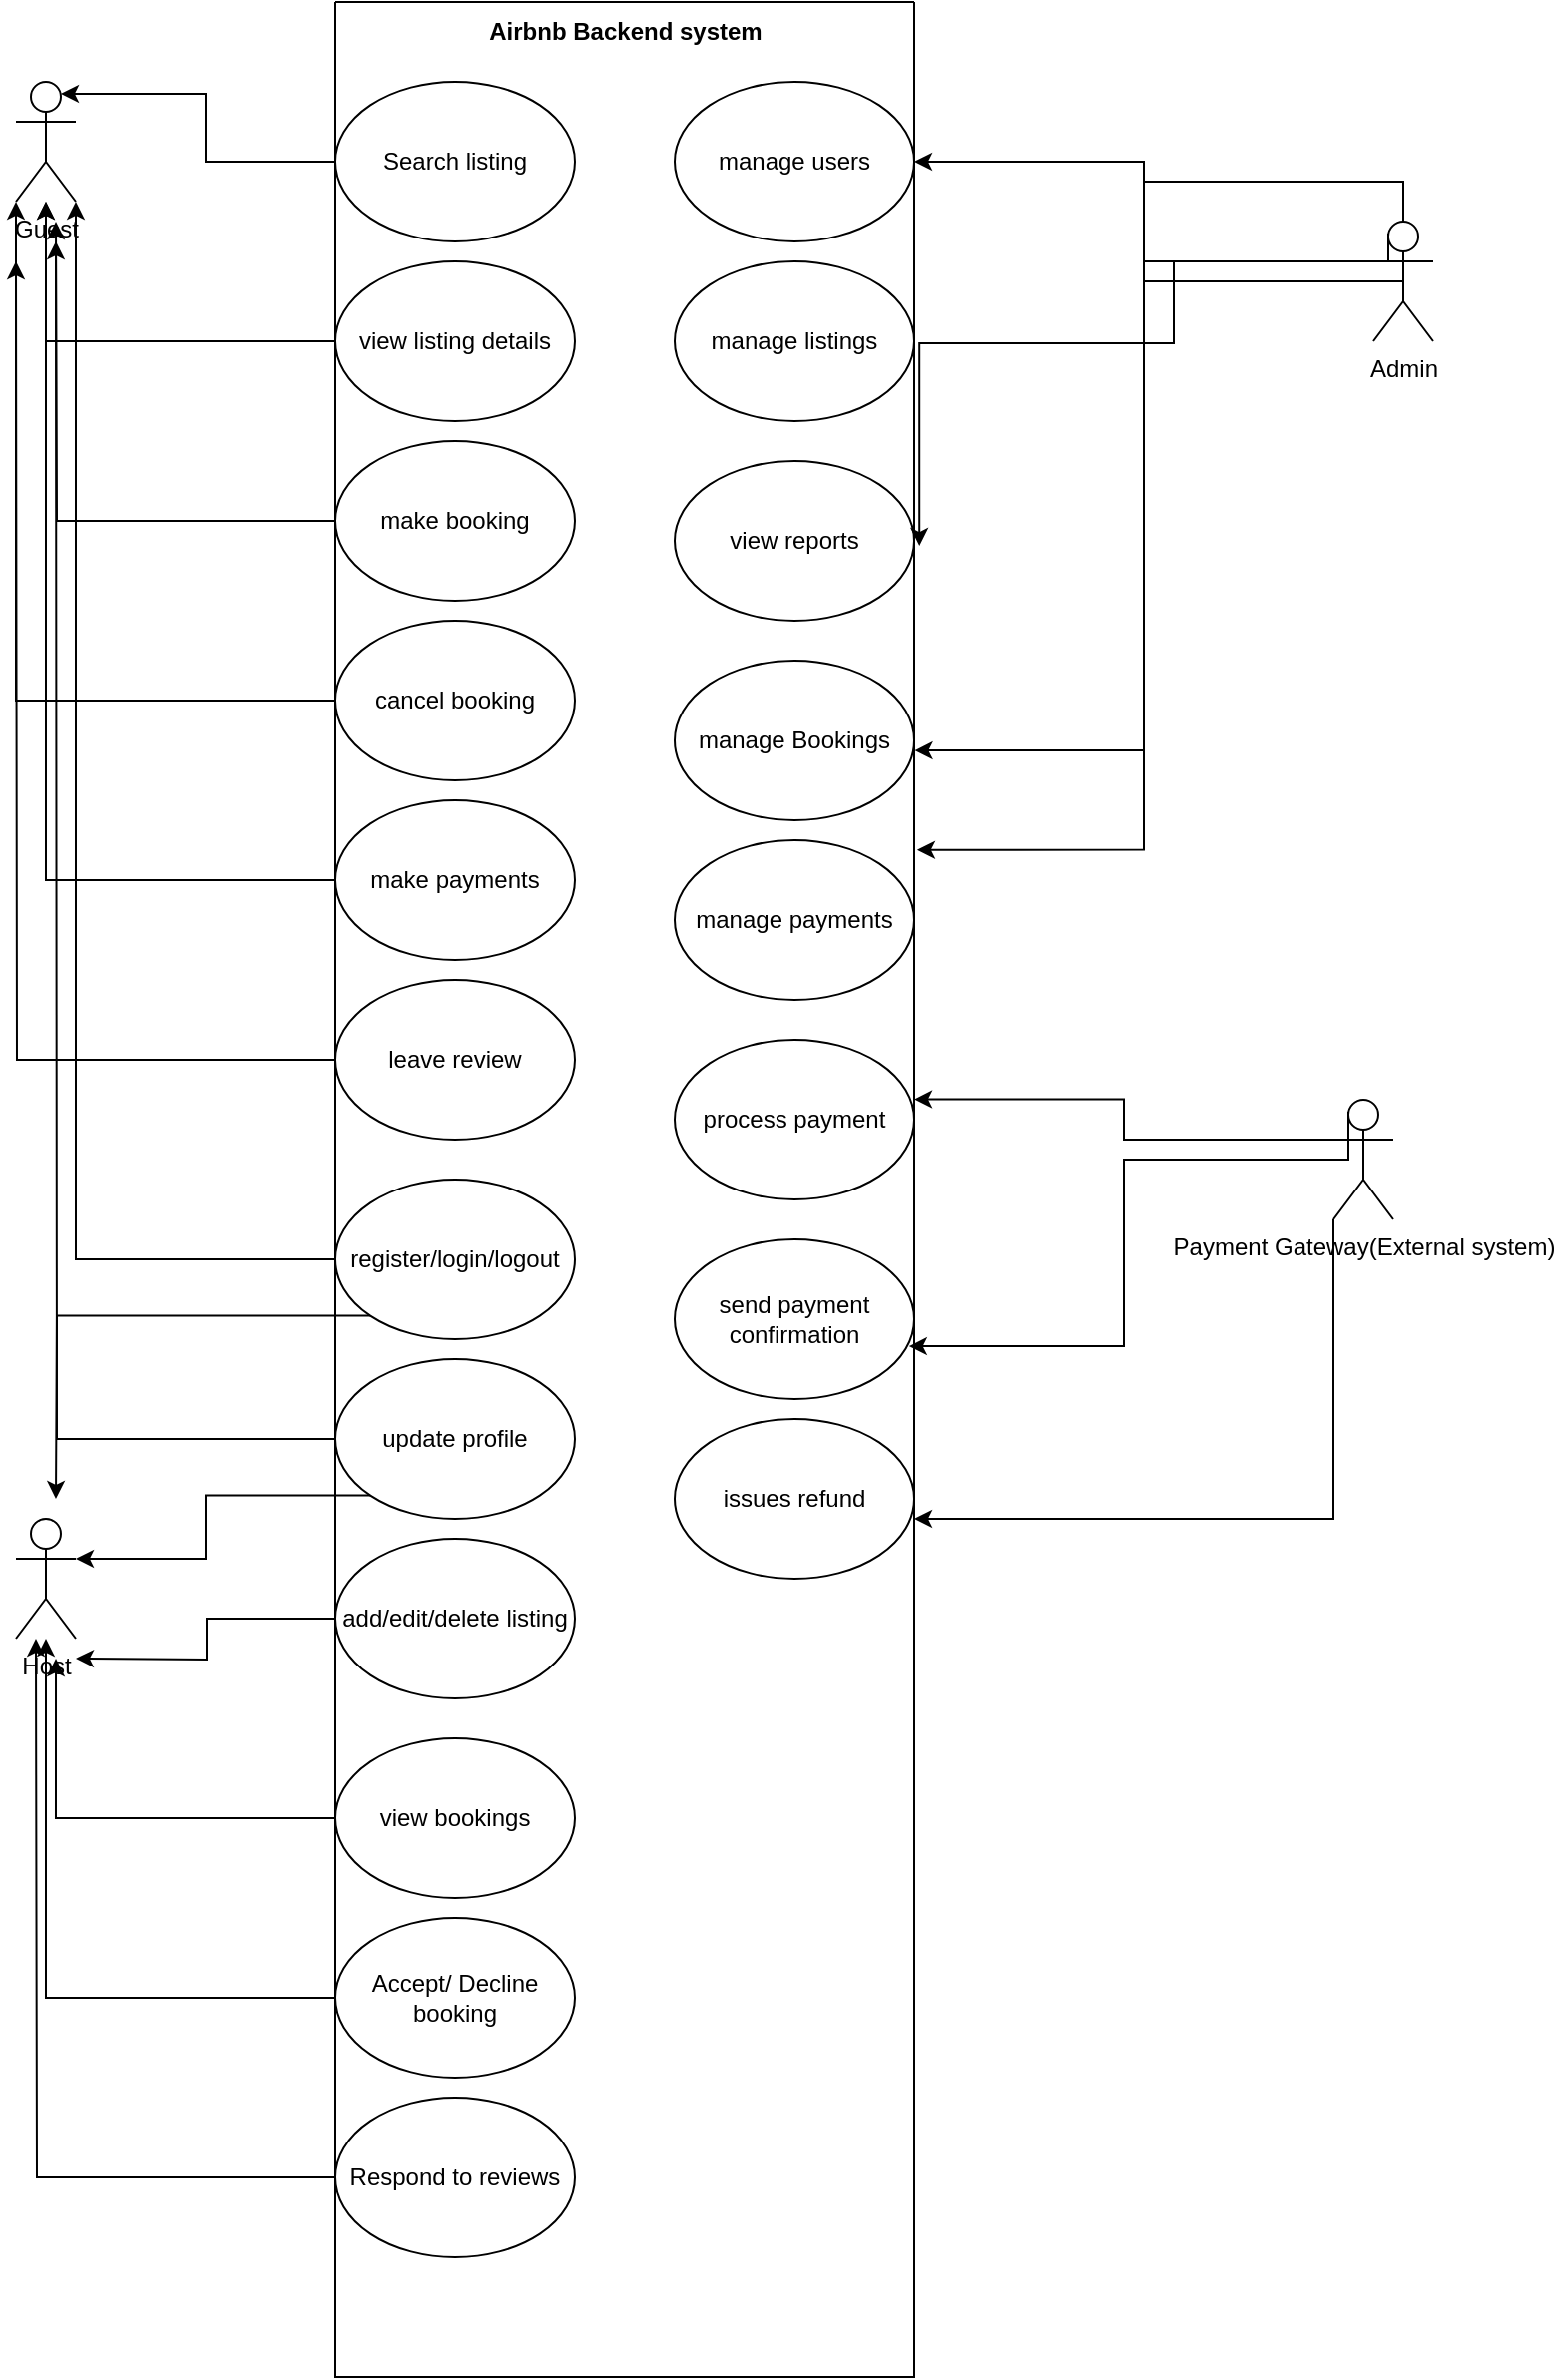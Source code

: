 <mxfile version="27.1.6">
  <diagram name="Page-1" id="QGSndoCz0c_UD8kTjIh7">
    <mxGraphModel dx="689" dy="580" grid="1" gridSize="10" guides="1" tooltips="1" connect="1" arrows="1" fold="1" page="1" pageScale="1" pageWidth="850" pageHeight="1100" math="0" shadow="0">
      <root>
        <mxCell id="0" />
        <mxCell id="1" parent="0" />
        <mxCell id="wAkDLAA1KfVmWwrZRg8X-2" value="" style="swimlane;startSize=0;" parent="1" vertex="1">
          <mxGeometry x="210" y="120" width="290" height="1190" as="geometry" />
        </mxCell>
        <mxCell id="wAkDLAA1KfVmWwrZRg8X-3" value="&lt;b&gt;Airbnb Backend system&lt;/b&gt;" style="text;html=1;align=center;verticalAlign=middle;resizable=0;points=[];autosize=1;strokeColor=none;fillColor=none;" parent="wAkDLAA1KfVmWwrZRg8X-2" vertex="1">
          <mxGeometry x="65" width="160" height="30" as="geometry" />
        </mxCell>
        <mxCell id="wAkDLAA1KfVmWwrZRg8X-4" value="Search listing" style="ellipse;whiteSpace=wrap;html=1;" parent="wAkDLAA1KfVmWwrZRg8X-2" vertex="1">
          <mxGeometry y="40" width="120" height="80" as="geometry" />
        </mxCell>
        <mxCell id="wAkDLAA1KfVmWwrZRg8X-5" value="view listing details" style="ellipse;whiteSpace=wrap;html=1;" parent="wAkDLAA1KfVmWwrZRg8X-2" vertex="1">
          <mxGeometry y="130" width="120" height="80" as="geometry" />
        </mxCell>
        <mxCell id="wAkDLAA1KfVmWwrZRg8X-6" value="manage users" style="ellipse;whiteSpace=wrap;html=1;" parent="wAkDLAA1KfVmWwrZRg8X-2" vertex="1">
          <mxGeometry x="170" y="40" width="120" height="80" as="geometry" />
        </mxCell>
        <mxCell id="wAkDLAA1KfVmWwrZRg8X-7" value="manage listings" style="ellipse;whiteSpace=wrap;html=1;" parent="wAkDLAA1KfVmWwrZRg8X-2" vertex="1">
          <mxGeometry x="170" y="130" width="120" height="80" as="geometry" />
        </mxCell>
        <mxCell id="hJYtEqxGo61rZ7bhVDWF-14" style="edgeStyle=orthogonalEdgeStyle;rounded=0;orthogonalLoop=1;jettySize=auto;html=1;exitX=0;exitY=0.5;exitDx=0;exitDy=0;" edge="1" parent="wAkDLAA1KfVmWwrZRg8X-2" source="wAkDLAA1KfVmWwrZRg8X-8">
          <mxGeometry relative="1" as="geometry">
            <mxPoint x="-140" y="110" as="targetPoint" />
          </mxGeometry>
        </mxCell>
        <mxCell id="wAkDLAA1KfVmWwrZRg8X-8" value="make booking" style="ellipse;whiteSpace=wrap;html=1;" parent="wAkDLAA1KfVmWwrZRg8X-2" vertex="1">
          <mxGeometry y="220" width="120" height="80" as="geometry" />
        </mxCell>
        <mxCell id="wAkDLAA1KfVmWwrZRg8X-9" value="manage Bookings" style="ellipse;whiteSpace=wrap;html=1;" parent="wAkDLAA1KfVmWwrZRg8X-2" vertex="1">
          <mxGeometry x="170" y="330" width="120" height="80" as="geometry" />
        </mxCell>
        <mxCell id="wAkDLAA1KfVmWwrZRg8X-10" value="manage payments" style="ellipse;whiteSpace=wrap;html=1;" parent="wAkDLAA1KfVmWwrZRg8X-2" vertex="1">
          <mxGeometry x="170" y="420" width="120" height="80" as="geometry" />
        </mxCell>
        <mxCell id="wAkDLAA1KfVmWwrZRg8X-11" value="cancel booking" style="ellipse;whiteSpace=wrap;html=1;" parent="wAkDLAA1KfVmWwrZRg8X-2" vertex="1">
          <mxGeometry y="310" width="120" height="80" as="geometry" />
        </mxCell>
        <mxCell id="wAkDLAA1KfVmWwrZRg8X-12" value="make payments" style="ellipse;whiteSpace=wrap;html=1;" parent="wAkDLAA1KfVmWwrZRg8X-2" vertex="1">
          <mxGeometry y="400" width="120" height="80" as="geometry" />
        </mxCell>
        <mxCell id="wAkDLAA1KfVmWwrZRg8X-34" value="view reports" style="ellipse;whiteSpace=wrap;html=1;" parent="wAkDLAA1KfVmWwrZRg8X-2" vertex="1">
          <mxGeometry x="170" y="230" width="120" height="80" as="geometry" />
        </mxCell>
        <mxCell id="wAkDLAA1KfVmWwrZRg8X-42" value="process payment" style="ellipse;whiteSpace=wrap;html=1;" parent="wAkDLAA1KfVmWwrZRg8X-2" vertex="1">
          <mxGeometry x="170" y="520" width="120" height="80" as="geometry" />
        </mxCell>
        <mxCell id="wAkDLAA1KfVmWwrZRg8X-43" value="send payment confirmation" style="ellipse;whiteSpace=wrap;html=1;" parent="wAkDLAA1KfVmWwrZRg8X-2" vertex="1">
          <mxGeometry x="170" y="620" width="120" height="80" as="geometry" />
        </mxCell>
        <mxCell id="wAkDLAA1KfVmWwrZRg8X-44" value="issues refund" style="ellipse;whiteSpace=wrap;html=1;" parent="wAkDLAA1KfVmWwrZRg8X-2" vertex="1">
          <mxGeometry x="170" y="710" width="120" height="80" as="geometry" />
        </mxCell>
        <mxCell id="hJYtEqxGo61rZ7bhVDWF-17" style="edgeStyle=orthogonalEdgeStyle;rounded=0;orthogonalLoop=1;jettySize=auto;html=1;exitX=0;exitY=0.5;exitDx=0;exitDy=0;" edge="1" parent="wAkDLAA1KfVmWwrZRg8X-2" source="hJYtEqxGo61rZ7bhVDWF-1">
          <mxGeometry relative="1" as="geometry">
            <mxPoint x="-160" y="130" as="targetPoint" />
          </mxGeometry>
        </mxCell>
        <mxCell id="hJYtEqxGo61rZ7bhVDWF-1" value="leave review" style="ellipse;whiteSpace=wrap;html=1;" vertex="1" parent="wAkDLAA1KfVmWwrZRg8X-2">
          <mxGeometry y="490" width="120" height="80" as="geometry" />
        </mxCell>
        <mxCell id="hJYtEqxGo61rZ7bhVDWF-19" style="edgeStyle=orthogonalEdgeStyle;rounded=0;orthogonalLoop=1;jettySize=auto;html=1;exitX=0;exitY=0.5;exitDx=0;exitDy=0;" edge="1" parent="wAkDLAA1KfVmWwrZRg8X-2" source="hJYtEqxGo61rZ7bhVDWF-4">
          <mxGeometry relative="1" as="geometry">
            <mxPoint x="-140" y="120" as="targetPoint" />
          </mxGeometry>
        </mxCell>
        <mxCell id="hJYtEqxGo61rZ7bhVDWF-4" value="update profile" style="ellipse;whiteSpace=wrap;html=1;" vertex="1" parent="wAkDLAA1KfVmWwrZRg8X-2">
          <mxGeometry y="680" width="120" height="80" as="geometry" />
        </mxCell>
        <mxCell id="hJYtEqxGo61rZ7bhVDWF-20" style="edgeStyle=orthogonalEdgeStyle;rounded=0;orthogonalLoop=1;jettySize=auto;html=1;exitX=0;exitY=1;exitDx=0;exitDy=0;" edge="1" parent="wAkDLAA1KfVmWwrZRg8X-2" source="hJYtEqxGo61rZ7bhVDWF-3">
          <mxGeometry relative="1" as="geometry">
            <mxPoint x="-140" y="750" as="targetPoint" />
          </mxGeometry>
        </mxCell>
        <mxCell id="hJYtEqxGo61rZ7bhVDWF-3" value="register/login/logout" style="ellipse;whiteSpace=wrap;html=1;" vertex="1" parent="wAkDLAA1KfVmWwrZRg8X-2">
          <mxGeometry y="590" width="120" height="80" as="geometry" />
        </mxCell>
        <mxCell id="hJYtEqxGo61rZ7bhVDWF-22" style="edgeStyle=orthogonalEdgeStyle;rounded=0;orthogonalLoop=1;jettySize=auto;html=1;exitX=0;exitY=0.5;exitDx=0;exitDy=0;" edge="1" parent="wAkDLAA1KfVmWwrZRg8X-2" source="hJYtEqxGo61rZ7bhVDWF-5">
          <mxGeometry relative="1" as="geometry">
            <mxPoint x="-130" y="830" as="targetPoint" />
          </mxGeometry>
        </mxCell>
        <mxCell id="hJYtEqxGo61rZ7bhVDWF-5" value="add/edit/delete listing" style="ellipse;whiteSpace=wrap;html=1;" vertex="1" parent="wAkDLAA1KfVmWwrZRg8X-2">
          <mxGeometry y="770" width="120" height="80" as="geometry" />
        </mxCell>
        <mxCell id="hJYtEqxGo61rZ7bhVDWF-6" value="view bookings" style="ellipse;whiteSpace=wrap;html=1;" vertex="1" parent="wAkDLAA1KfVmWwrZRg8X-2">
          <mxGeometry y="870" width="120" height="80" as="geometry" />
        </mxCell>
        <mxCell id="hJYtEqxGo61rZ7bhVDWF-7" value="Accept/ Decline booking" style="ellipse;whiteSpace=wrap;html=1;" vertex="1" parent="wAkDLAA1KfVmWwrZRg8X-2">
          <mxGeometry y="960" width="120" height="80" as="geometry" />
        </mxCell>
        <mxCell id="hJYtEqxGo61rZ7bhVDWF-25" style="edgeStyle=orthogonalEdgeStyle;rounded=0;orthogonalLoop=1;jettySize=auto;html=1;exitX=0;exitY=0.5;exitDx=0;exitDy=0;" edge="1" parent="wAkDLAA1KfVmWwrZRg8X-2" source="hJYtEqxGo61rZ7bhVDWF-10">
          <mxGeometry relative="1" as="geometry">
            <mxPoint x="-150" y="820" as="targetPoint" />
          </mxGeometry>
        </mxCell>
        <mxCell id="hJYtEqxGo61rZ7bhVDWF-10" value="Respond to reviews" style="ellipse;whiteSpace=wrap;html=1;" vertex="1" parent="wAkDLAA1KfVmWwrZRg8X-2">
          <mxGeometry y="1050" width="120" height="80" as="geometry" />
        </mxCell>
        <mxCell id="wAkDLAA1KfVmWwrZRg8X-13" value="Guest" style="shape=umlActor;verticalLabelPosition=bottom;verticalAlign=top;html=1;outlineConnect=0;" parent="1" vertex="1">
          <mxGeometry x="50" y="160" width="30" height="60" as="geometry" />
        </mxCell>
        <mxCell id="wAkDLAA1KfVmWwrZRg8X-15" value="Host" style="shape=umlActor;verticalLabelPosition=bottom;verticalAlign=top;html=1;outlineConnect=0;" parent="1" vertex="1">
          <mxGeometry x="50" y="880" width="30" height="60" as="geometry" />
        </mxCell>
        <mxCell id="wAkDLAA1KfVmWwrZRg8X-36" style="edgeStyle=orthogonalEdgeStyle;rounded=0;orthogonalLoop=1;jettySize=auto;html=1;exitX=0;exitY=0.333;exitDx=0;exitDy=0;exitPerimeter=0;entryX=1;entryY=0.5;entryDx=0;entryDy=0;" parent="1" source="wAkDLAA1KfVmWwrZRg8X-35" target="wAkDLAA1KfVmWwrZRg8X-6" edge="1">
          <mxGeometry relative="1" as="geometry" />
        </mxCell>
        <mxCell id="wAkDLAA1KfVmWwrZRg8X-40" style="edgeStyle=orthogonalEdgeStyle;rounded=0;orthogonalLoop=1;jettySize=auto;html=1;exitX=0.5;exitY=0;exitDx=0;exitDy=0;exitPerimeter=0;entryX=1.002;entryY=0.563;entryDx=0;entryDy=0;entryPerimeter=0;" parent="1" source="wAkDLAA1KfVmWwrZRg8X-35" target="wAkDLAA1KfVmWwrZRg8X-9" edge="1">
          <mxGeometry relative="1" as="geometry" />
        </mxCell>
        <mxCell id="wAkDLAA1KfVmWwrZRg8X-35" value="Admin" style="shape=umlActor;verticalLabelPosition=bottom;verticalAlign=top;html=1;outlineConnect=0;" parent="1" vertex="1">
          <mxGeometry x="730" y="230" width="30" height="60" as="geometry" />
        </mxCell>
        <mxCell id="wAkDLAA1KfVmWwrZRg8X-37" style="edgeStyle=orthogonalEdgeStyle;rounded=0;orthogonalLoop=1;jettySize=auto;html=1;exitX=0.25;exitY=0.1;exitDx=0;exitDy=0;exitPerimeter=0;entryX=1.009;entryY=0.229;entryDx=0;entryDy=0;entryPerimeter=0;" parent="1" source="wAkDLAA1KfVmWwrZRg8X-35" target="wAkDLAA1KfVmWwrZRg8X-2" edge="1">
          <mxGeometry relative="1" as="geometry">
            <Array as="points">
              <mxPoint x="738" y="250" />
              <mxPoint x="630" y="250" />
              <mxPoint x="630" y="291" />
            </Array>
          </mxGeometry>
        </mxCell>
        <mxCell id="wAkDLAA1KfVmWwrZRg8X-39" style="edgeStyle=orthogonalEdgeStyle;rounded=0;orthogonalLoop=1;jettySize=auto;html=1;exitX=0.5;exitY=0.5;exitDx=0;exitDy=0;exitPerimeter=0;entryX=1.005;entryY=0.357;entryDx=0;entryDy=0;entryPerimeter=0;" parent="1" source="wAkDLAA1KfVmWwrZRg8X-35" target="wAkDLAA1KfVmWwrZRg8X-2" edge="1">
          <mxGeometry relative="1" as="geometry" />
        </mxCell>
        <mxCell id="wAkDLAA1KfVmWwrZRg8X-45" value="Payment Gateway(External system)" style="shape=umlActor;verticalLabelPosition=bottom;verticalAlign=top;html=1;outlineConnect=0;" parent="1" vertex="1">
          <mxGeometry x="710" y="670" width="30" height="60" as="geometry" />
        </mxCell>
        <mxCell id="wAkDLAA1KfVmWwrZRg8X-48" style="edgeStyle=orthogonalEdgeStyle;rounded=0;orthogonalLoop=1;jettySize=auto;html=1;exitX=0;exitY=1;exitDx=0;exitDy=0;exitPerimeter=0;entryX=1;entryY=0.625;entryDx=0;entryDy=0;entryPerimeter=0;" parent="1" source="wAkDLAA1KfVmWwrZRg8X-45" target="wAkDLAA1KfVmWwrZRg8X-44" edge="1">
          <mxGeometry relative="1" as="geometry" />
        </mxCell>
        <mxCell id="hJYtEqxGo61rZ7bhVDWF-8" style="edgeStyle=orthogonalEdgeStyle;rounded=0;orthogonalLoop=1;jettySize=auto;html=1;exitX=0;exitY=0.333;exitDx=0;exitDy=0;exitPerimeter=0;entryX=1;entryY=0.462;entryDx=0;entryDy=0;entryPerimeter=0;" edge="1" parent="1" source="wAkDLAA1KfVmWwrZRg8X-45" target="wAkDLAA1KfVmWwrZRg8X-2">
          <mxGeometry relative="1" as="geometry" />
        </mxCell>
        <mxCell id="hJYtEqxGo61rZ7bhVDWF-9" style="edgeStyle=orthogonalEdgeStyle;rounded=0;orthogonalLoop=1;jettySize=auto;html=1;exitX=0.25;exitY=0.1;exitDx=0;exitDy=0;exitPerimeter=0;entryX=0.991;entryY=0.566;entryDx=0;entryDy=0;entryPerimeter=0;" edge="1" parent="1" source="wAkDLAA1KfVmWwrZRg8X-45" target="wAkDLAA1KfVmWwrZRg8X-2">
          <mxGeometry relative="1" as="geometry">
            <Array as="points">
              <mxPoint x="718" y="700" />
              <mxPoint x="605" y="700" />
              <mxPoint x="605" y="793" />
            </Array>
          </mxGeometry>
        </mxCell>
        <mxCell id="hJYtEqxGo61rZ7bhVDWF-12" style="edgeStyle=orthogonalEdgeStyle;rounded=0;orthogonalLoop=1;jettySize=auto;html=1;exitX=0;exitY=0.5;exitDx=0;exitDy=0;entryX=0.75;entryY=0.1;entryDx=0;entryDy=0;entryPerimeter=0;" edge="1" parent="1" source="wAkDLAA1KfVmWwrZRg8X-4" target="wAkDLAA1KfVmWwrZRg8X-13">
          <mxGeometry relative="1" as="geometry" />
        </mxCell>
        <mxCell id="hJYtEqxGo61rZ7bhVDWF-13" style="edgeStyle=orthogonalEdgeStyle;rounded=0;orthogonalLoop=1;jettySize=auto;html=1;exitX=0;exitY=0.5;exitDx=0;exitDy=0;" edge="1" parent="1" source="wAkDLAA1KfVmWwrZRg8X-5" target="wAkDLAA1KfVmWwrZRg8X-13">
          <mxGeometry relative="1" as="geometry" />
        </mxCell>
        <mxCell id="hJYtEqxGo61rZ7bhVDWF-15" style="edgeStyle=orthogonalEdgeStyle;rounded=0;orthogonalLoop=1;jettySize=auto;html=1;entryX=0;entryY=1;entryDx=0;entryDy=0;entryPerimeter=0;" edge="1" parent="1" source="wAkDLAA1KfVmWwrZRg8X-11" target="wAkDLAA1KfVmWwrZRg8X-13">
          <mxGeometry relative="1" as="geometry" />
        </mxCell>
        <mxCell id="hJYtEqxGo61rZ7bhVDWF-16" style="edgeStyle=orthogonalEdgeStyle;rounded=0;orthogonalLoop=1;jettySize=auto;html=1;exitX=0;exitY=0.5;exitDx=0;exitDy=0;" edge="1" parent="1" source="wAkDLAA1KfVmWwrZRg8X-12" target="wAkDLAA1KfVmWwrZRg8X-13">
          <mxGeometry relative="1" as="geometry" />
        </mxCell>
        <mxCell id="hJYtEqxGo61rZ7bhVDWF-18" style="edgeStyle=orthogonalEdgeStyle;rounded=0;orthogonalLoop=1;jettySize=auto;html=1;exitX=0;exitY=0.5;exitDx=0;exitDy=0;entryX=1;entryY=1;entryDx=0;entryDy=0;entryPerimeter=0;" edge="1" parent="1" source="hJYtEqxGo61rZ7bhVDWF-3" target="wAkDLAA1KfVmWwrZRg8X-13">
          <mxGeometry relative="1" as="geometry" />
        </mxCell>
        <mxCell id="hJYtEqxGo61rZ7bhVDWF-21" style="edgeStyle=orthogonalEdgeStyle;rounded=0;orthogonalLoop=1;jettySize=auto;html=1;exitX=0;exitY=1;exitDx=0;exitDy=0;entryX=1;entryY=0.333;entryDx=0;entryDy=0;entryPerimeter=0;" edge="1" parent="1" source="hJYtEqxGo61rZ7bhVDWF-4" target="wAkDLAA1KfVmWwrZRg8X-15">
          <mxGeometry relative="1" as="geometry" />
        </mxCell>
        <mxCell id="hJYtEqxGo61rZ7bhVDWF-23" style="edgeStyle=orthogonalEdgeStyle;rounded=0;orthogonalLoop=1;jettySize=auto;html=1;entryX=0.667;entryY=1.167;entryDx=0;entryDy=0;entryPerimeter=0;" edge="1" parent="1" source="hJYtEqxGo61rZ7bhVDWF-6" target="wAkDLAA1KfVmWwrZRg8X-15">
          <mxGeometry relative="1" as="geometry" />
        </mxCell>
        <mxCell id="hJYtEqxGo61rZ7bhVDWF-24" style="edgeStyle=orthogonalEdgeStyle;rounded=0;orthogonalLoop=1;jettySize=auto;html=1;exitX=0;exitY=0.5;exitDx=0;exitDy=0;" edge="1" parent="1" source="hJYtEqxGo61rZ7bhVDWF-7" target="wAkDLAA1KfVmWwrZRg8X-15">
          <mxGeometry relative="1" as="geometry" />
        </mxCell>
      </root>
    </mxGraphModel>
  </diagram>
</mxfile>
